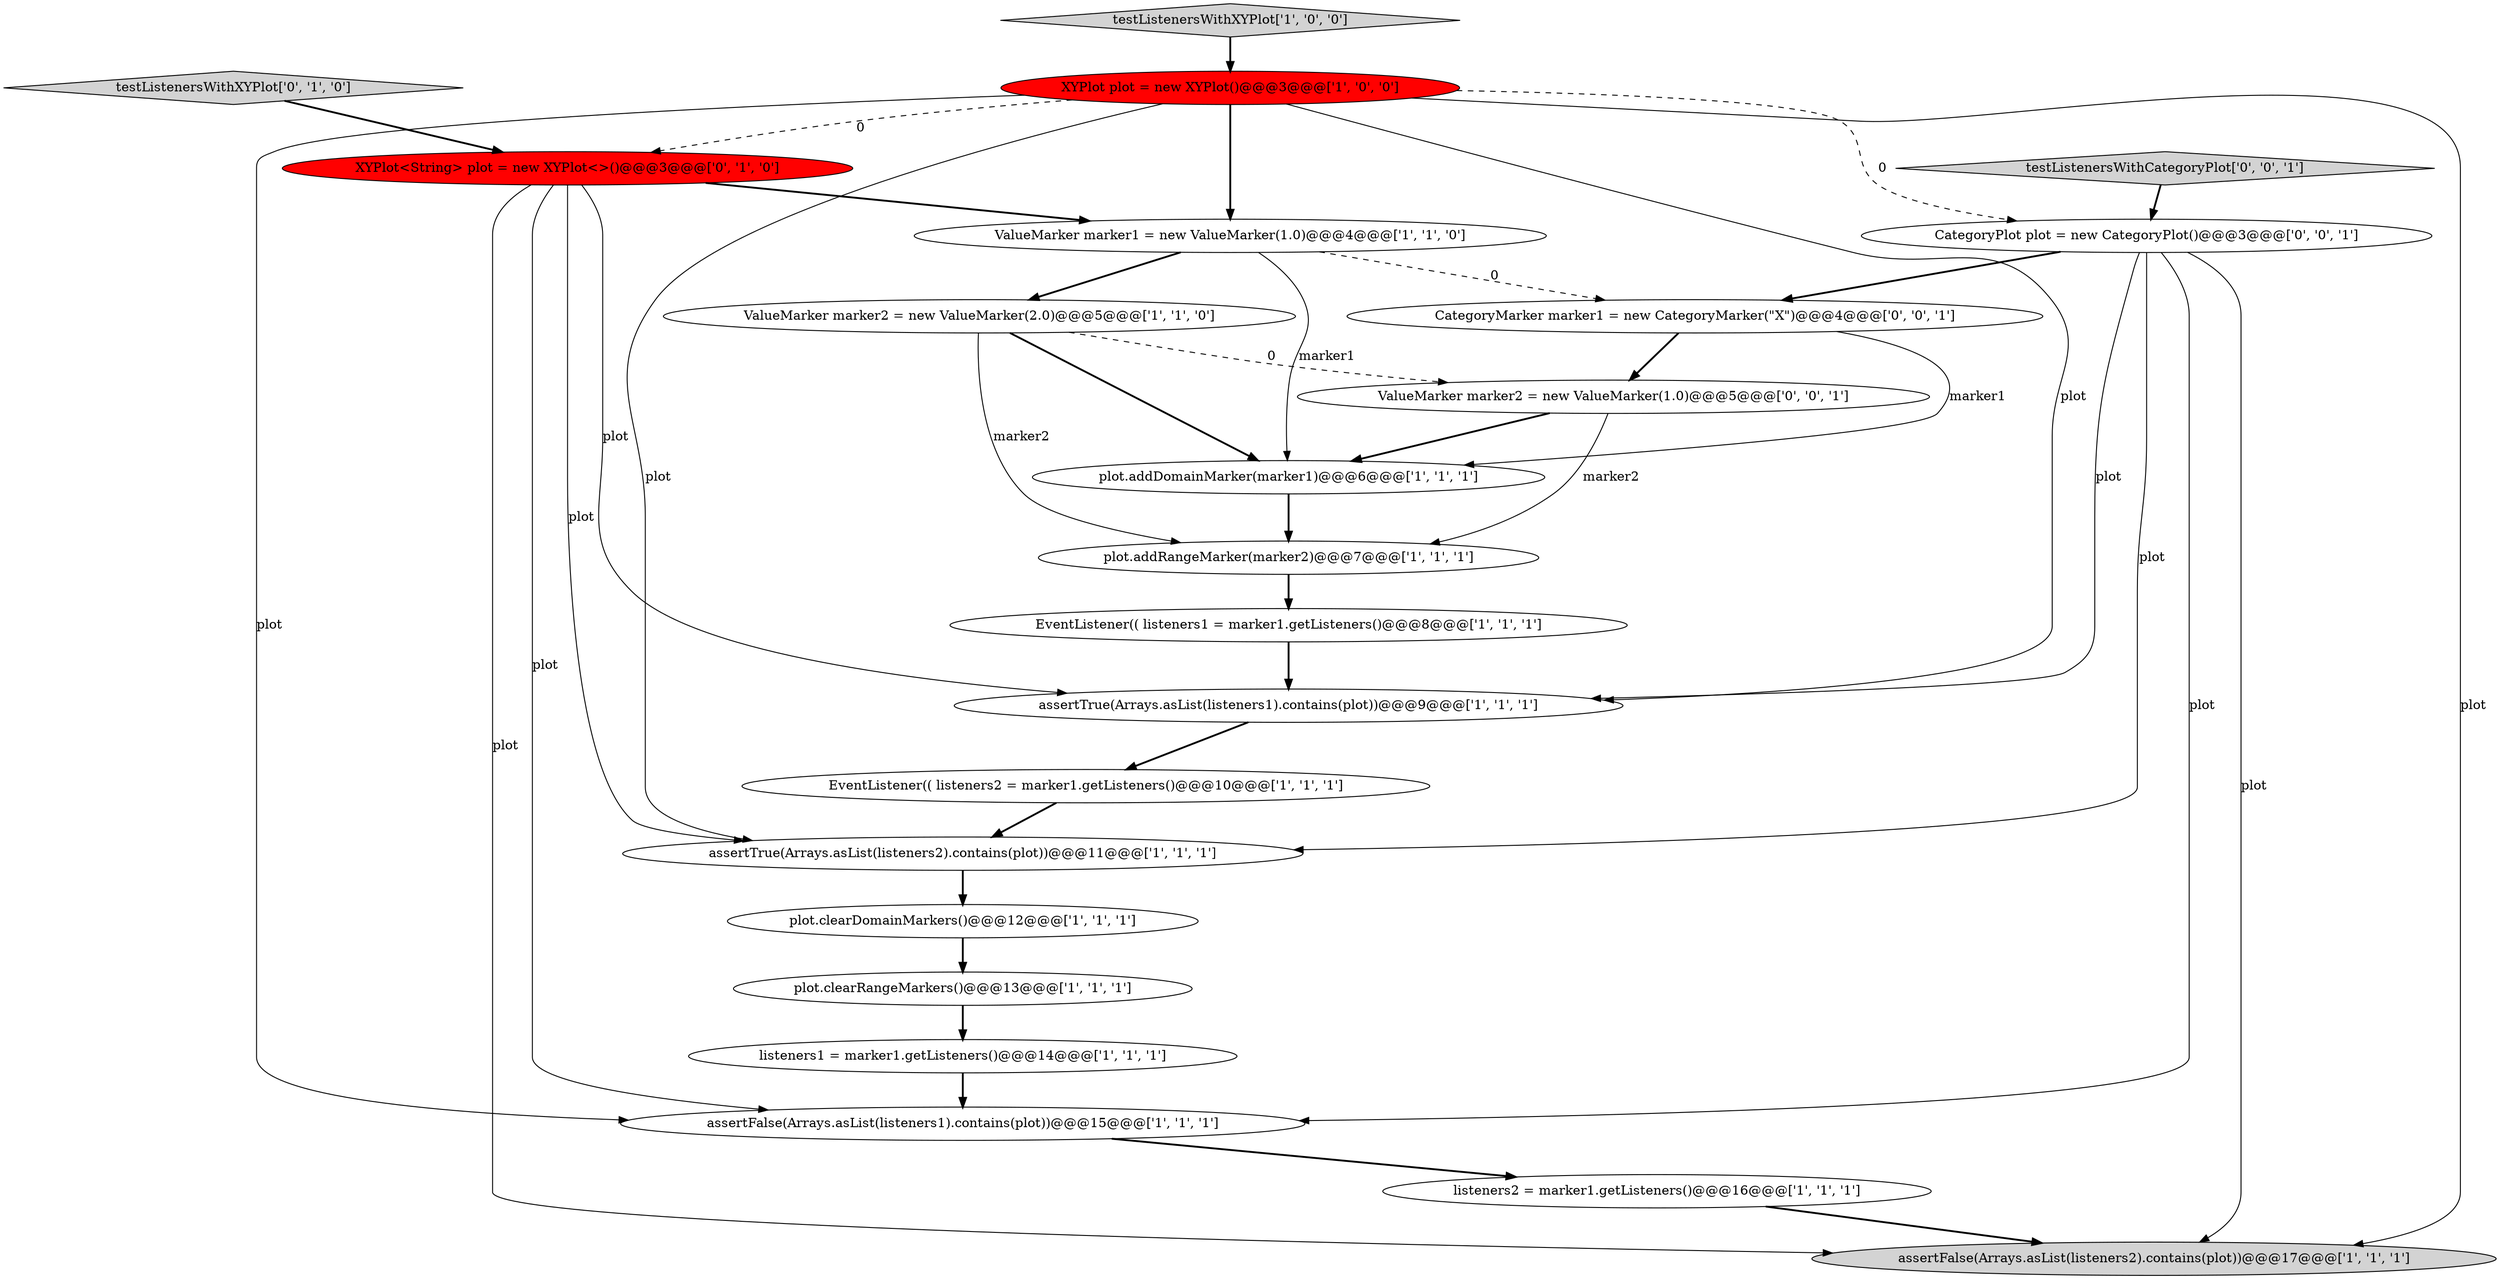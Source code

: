 digraph {
5 [style = filled, label = "assertFalse(Arrays.asList(listeners1).contains(plot))@@@15@@@['1', '1', '1']", fillcolor = white, shape = ellipse image = "AAA0AAABBB1BBB"];
16 [style = filled, label = "testListenersWithXYPlot['0', '1', '0']", fillcolor = lightgray, shape = diamond image = "AAA0AAABBB2BBB"];
12 [style = filled, label = "plot.addRangeMarker(marker2)@@@7@@@['1', '1', '1']", fillcolor = white, shape = ellipse image = "AAA0AAABBB1BBB"];
14 [style = filled, label = "XYPlot plot = new XYPlot()@@@3@@@['1', '0', '0']", fillcolor = red, shape = ellipse image = "AAA1AAABBB1BBB"];
15 [style = filled, label = "ValueMarker marker2 = new ValueMarker(2.0)@@@5@@@['1', '1', '0']", fillcolor = white, shape = ellipse image = "AAA0AAABBB1BBB"];
21 [style = filled, label = "ValueMarker marker2 = new ValueMarker(1.0)@@@5@@@['0', '0', '1']", fillcolor = white, shape = ellipse image = "AAA0AAABBB3BBB"];
2 [style = filled, label = "listeners1 = marker1.getListeners()@@@14@@@['1', '1', '1']", fillcolor = white, shape = ellipse image = "AAA0AAABBB1BBB"];
7 [style = filled, label = "EventListener(( listeners2 = marker1.getListeners()@@@10@@@['1', '1', '1']", fillcolor = white, shape = ellipse image = "AAA0AAABBB1BBB"];
11 [style = filled, label = "plot.addDomainMarker(marker1)@@@6@@@['1', '1', '1']", fillcolor = white, shape = ellipse image = "AAA0AAABBB1BBB"];
4 [style = filled, label = "plot.clearRangeMarkers()@@@13@@@['1', '1', '1']", fillcolor = white, shape = ellipse image = "AAA0AAABBB1BBB"];
20 [style = filled, label = "CategoryPlot plot = new CategoryPlot()@@@3@@@['0', '0', '1']", fillcolor = white, shape = ellipse image = "AAA0AAABBB3BBB"];
17 [style = filled, label = "XYPlot<String> plot = new XYPlot<>()@@@3@@@['0', '1', '0']", fillcolor = red, shape = ellipse image = "AAA1AAABBB2BBB"];
8 [style = filled, label = "assertFalse(Arrays.asList(listeners2).contains(plot))@@@17@@@['1', '1', '1']", fillcolor = lightgray, shape = ellipse image = "AAA0AAABBB1BBB"];
0 [style = filled, label = "assertTrue(Arrays.asList(listeners1).contains(plot))@@@9@@@['1', '1', '1']", fillcolor = white, shape = ellipse image = "AAA0AAABBB1BBB"];
19 [style = filled, label = "CategoryMarker marker1 = new CategoryMarker(\"X\")@@@4@@@['0', '0', '1']", fillcolor = white, shape = ellipse image = "AAA0AAABBB3BBB"];
3 [style = filled, label = "ValueMarker marker1 = new ValueMarker(1.0)@@@4@@@['1', '1', '0']", fillcolor = white, shape = ellipse image = "AAA0AAABBB1BBB"];
18 [style = filled, label = "testListenersWithCategoryPlot['0', '0', '1']", fillcolor = lightgray, shape = diamond image = "AAA0AAABBB3BBB"];
9 [style = filled, label = "assertTrue(Arrays.asList(listeners2).contains(plot))@@@11@@@['1', '1', '1']", fillcolor = white, shape = ellipse image = "AAA0AAABBB1BBB"];
13 [style = filled, label = "plot.clearDomainMarkers()@@@12@@@['1', '1', '1']", fillcolor = white, shape = ellipse image = "AAA0AAABBB1BBB"];
6 [style = filled, label = "listeners2 = marker1.getListeners()@@@16@@@['1', '1', '1']", fillcolor = white, shape = ellipse image = "AAA0AAABBB1BBB"];
1 [style = filled, label = "testListenersWithXYPlot['1', '0', '0']", fillcolor = lightgray, shape = diamond image = "AAA0AAABBB1BBB"];
10 [style = filled, label = "EventListener(( listeners1 = marker1.getListeners()@@@8@@@['1', '1', '1']", fillcolor = white, shape = ellipse image = "AAA0AAABBB1BBB"];
14->3 [style = bold, label=""];
14->5 [style = solid, label="plot"];
14->8 [style = solid, label="plot"];
19->11 [style = solid, label="marker1"];
20->9 [style = solid, label="plot"];
14->20 [style = dashed, label="0"];
15->21 [style = dashed, label="0"];
14->0 [style = solid, label="plot"];
11->12 [style = bold, label=""];
3->15 [style = bold, label=""];
17->0 [style = solid, label="plot"];
4->2 [style = bold, label=""];
16->17 [style = bold, label=""];
14->9 [style = solid, label="plot"];
0->7 [style = bold, label=""];
15->12 [style = solid, label="marker2"];
3->19 [style = dashed, label="0"];
7->9 [style = bold, label=""];
20->0 [style = solid, label="plot"];
18->20 [style = bold, label=""];
12->10 [style = bold, label=""];
15->11 [style = bold, label=""];
5->6 [style = bold, label=""];
21->11 [style = bold, label=""];
10->0 [style = bold, label=""];
6->8 [style = bold, label=""];
17->3 [style = bold, label=""];
14->17 [style = dashed, label="0"];
1->14 [style = bold, label=""];
21->12 [style = solid, label="marker2"];
17->8 [style = solid, label="plot"];
3->11 [style = solid, label="marker1"];
17->9 [style = solid, label="plot"];
20->19 [style = bold, label=""];
20->5 [style = solid, label="plot"];
20->8 [style = solid, label="plot"];
17->5 [style = solid, label="plot"];
2->5 [style = bold, label=""];
9->13 [style = bold, label=""];
13->4 [style = bold, label=""];
19->21 [style = bold, label=""];
}
